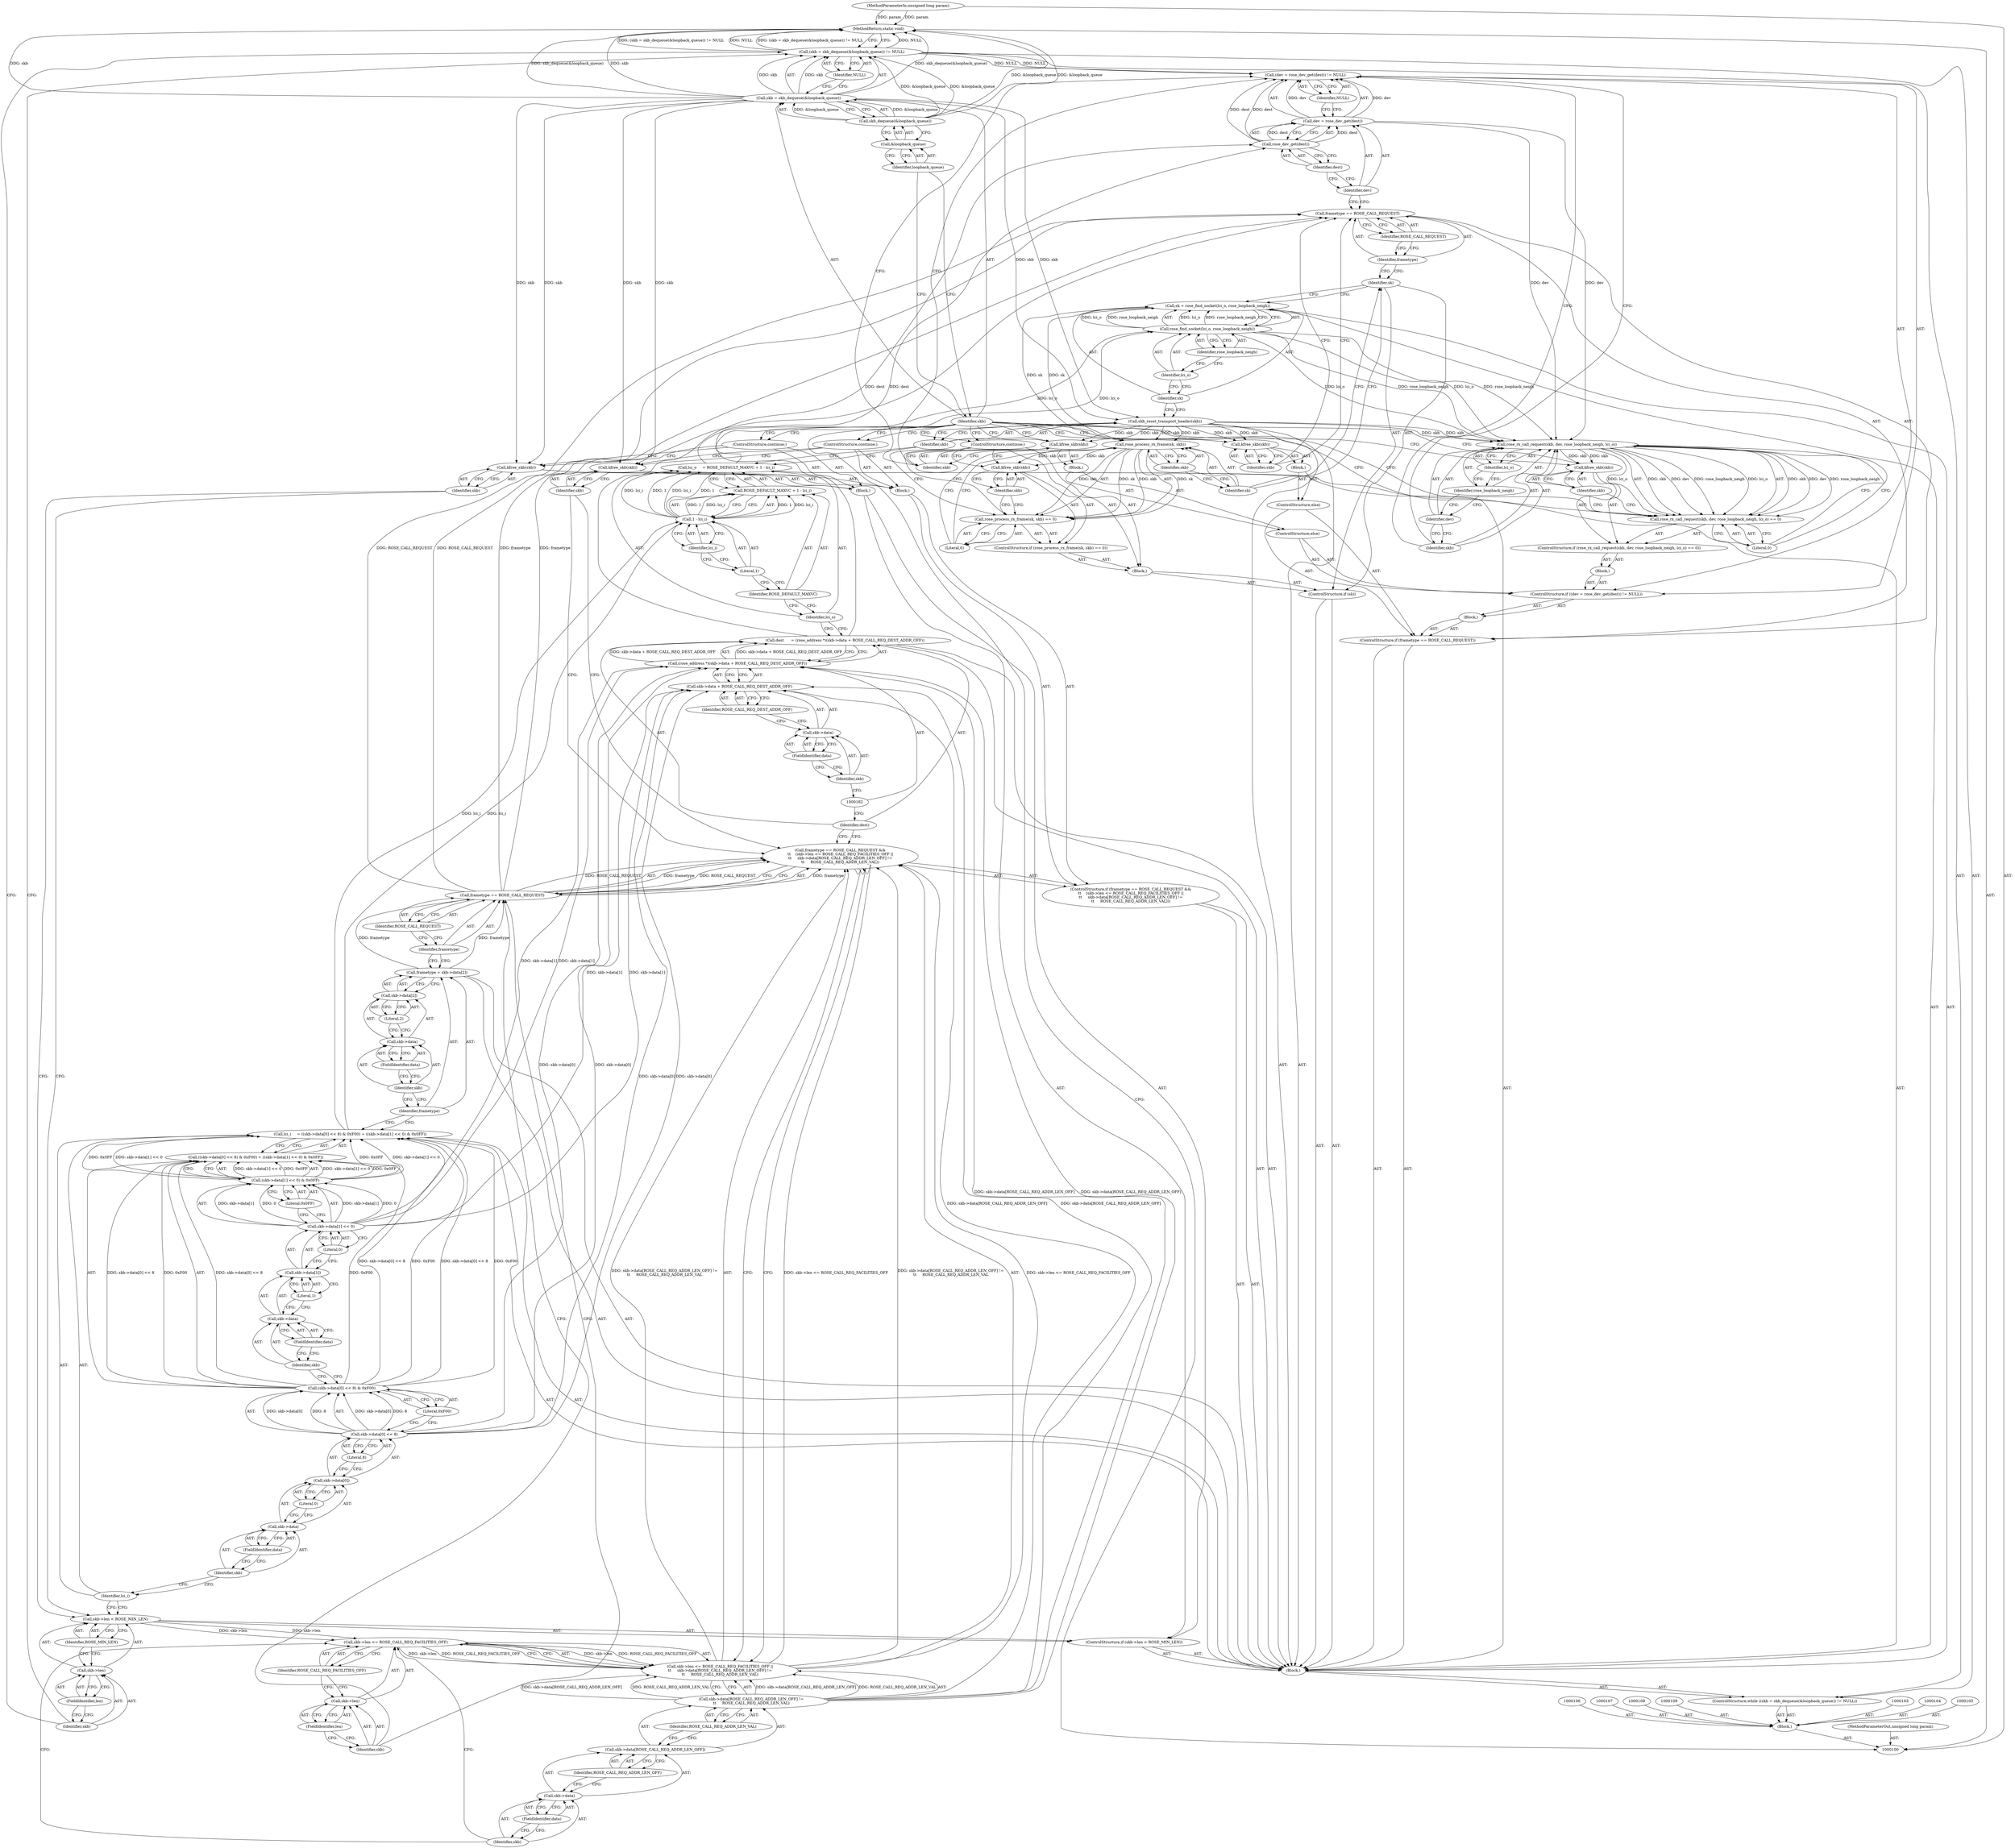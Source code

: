 digraph "0_linux_e0bccd315db0c2f919e7fcf9cb60db21d9986f52_0" {
"1000245" [label="(MethodReturn,static void)"];
"1000101" [label="(MethodParameterIn,unsigned long param)"];
"1000366" [label="(MethodParameterOut,unsigned long param)"];
"1000112" [label="(Call,skb = skb_dequeue(&loopback_queue))"];
"1000113" [label="(Identifier,skb)"];
"1000114" [label="(Call,skb_dequeue(&loopback_queue))"];
"1000110" [label="(ControlStructure,while ((skb = skb_dequeue(&loopback_queue)) != NULL))"];
"1000115" [label="(Call,&loopback_queue)"];
"1000116" [label="(Identifier,loopback_queue)"];
"1000117" [label="(Identifier,NULL)"];
"1000118" [label="(Block,)"];
"1000111" [label="(Call,(skb = skb_dequeue(&loopback_queue)) != NULL)"];
"1000123" [label="(FieldIdentifier,len)"];
"1000124" [label="(Identifier,ROSE_MIN_LEN)"];
"1000119" [label="(ControlStructure,if (skb->len < ROSE_MIN_LEN))"];
"1000125" [label="(Block,)"];
"1000120" [label="(Call,skb->len < ROSE_MIN_LEN)"];
"1000121" [label="(Call,skb->len)"];
"1000122" [label="(Identifier,skb)"];
"1000127" [label="(Identifier,skb)"];
"1000126" [label="(Call,kfree_skb(skb))"];
"1000128" [label="(ControlStructure,continue;)"];
"1000131" [label="(Call,((skb->data[0] << 8) & 0xF00) + ((skb->data[1] << 0) & 0x0FF))"];
"1000132" [label="(Call,(skb->data[0] << 8) & 0xF00)"];
"1000133" [label="(Call,skb->data[0] << 8)"];
"1000134" [label="(Call,skb->data[0])"];
"1000135" [label="(Call,skb->data)"];
"1000136" [label="(Identifier,skb)"];
"1000137" [label="(FieldIdentifier,data)"];
"1000138" [label="(Literal,0)"];
"1000129" [label="(Call,lci_i     = ((skb->data[0] << 8) & 0xF00) + ((skb->data[1] << 0) & 0x0FF))"];
"1000130" [label="(Identifier,lci_i)"];
"1000139" [label="(Literal,8)"];
"1000140" [label="(Literal,0xF00)"];
"1000141" [label="(Call,(skb->data[1] << 0) & 0x0FF)"];
"1000142" [label="(Call,skb->data[1] << 0)"];
"1000143" [label="(Call,skb->data[1])"];
"1000144" [label="(Call,skb->data)"];
"1000145" [label="(Identifier,skb)"];
"1000146" [label="(FieldIdentifier,data)"];
"1000147" [label="(Literal,1)"];
"1000148" [label="(Literal,0)"];
"1000149" [label="(Literal,0x0FF)"];
"1000152" [label="(Call,skb->data[2])"];
"1000153" [label="(Call,skb->data)"];
"1000154" [label="(Identifier,skb)"];
"1000155" [label="(FieldIdentifier,data)"];
"1000156" [label="(Literal,2)"];
"1000150" [label="(Call,frametype = skb->data[2])"];
"1000151" [label="(Identifier,frametype)"];
"1000161" [label="(Identifier,ROSE_CALL_REQUEST)"];
"1000157" [label="(ControlStructure,if (frametype == ROSE_CALL_REQUEST &&\n\t\t    (skb->len <= ROSE_CALL_REQ_FACILITIES_OFF ||\n\t\t     skb->data[ROSE_CALL_REQ_ADDR_LEN_OFF] !=\n\t\t     ROSE_CALL_REQ_ADDR_LEN_VAL)))"];
"1000158" [label="(Call,frametype == ROSE_CALL_REQUEST &&\n\t\t    (skb->len <= ROSE_CALL_REQ_FACILITIES_OFF ||\n\t\t     skb->data[ROSE_CALL_REQ_ADDR_LEN_OFF] !=\n\t\t     ROSE_CALL_REQ_ADDR_LEN_VAL))"];
"1000159" [label="(Call,frametype == ROSE_CALL_REQUEST)"];
"1000160" [label="(Identifier,frametype)"];
"1000166" [label="(FieldIdentifier,len)"];
"1000167" [label="(Identifier,ROSE_CALL_REQ_FACILITIES_OFF)"];
"1000162" [label="(Call,skb->len <= ROSE_CALL_REQ_FACILITIES_OFF ||\n\t\t     skb->data[ROSE_CALL_REQ_ADDR_LEN_OFF] !=\n\t\t     ROSE_CALL_REQ_ADDR_LEN_VAL)"];
"1000163" [label="(Call,skb->len <= ROSE_CALL_REQ_FACILITIES_OFF)"];
"1000164" [label="(Call,skb->len)"];
"1000165" [label="(Identifier,skb)"];
"1000172" [label="(FieldIdentifier,data)"];
"1000173" [label="(Identifier,ROSE_CALL_REQ_ADDR_LEN_OFF)"];
"1000168" [label="(Call,skb->data[ROSE_CALL_REQ_ADDR_LEN_OFF] !=\n\t\t     ROSE_CALL_REQ_ADDR_LEN_VAL)"];
"1000169" [label="(Call,skb->data[ROSE_CALL_REQ_ADDR_LEN_OFF])"];
"1000170" [label="(Call,skb->data)"];
"1000171" [label="(Identifier,skb)"];
"1000102" [label="(Block,)"];
"1000175" [label="(Block,)"];
"1000174" [label="(Identifier,ROSE_CALL_REQ_ADDR_LEN_VAL)"];
"1000177" [label="(Identifier,skb)"];
"1000176" [label="(Call,kfree_skb(skb))"];
"1000178" [label="(ControlStructure,continue;)"];
"1000181" [label="(Call,(rose_address *)(skb->data + ROSE_CALL_REQ_DEST_ADDR_OFF))"];
"1000179" [label="(Call,dest      = (rose_address *)(skb->data + ROSE_CALL_REQ_DEST_ADDR_OFF))"];
"1000180" [label="(Identifier,dest)"];
"1000183" [label="(Call,skb->data + ROSE_CALL_REQ_DEST_ADDR_OFF)"];
"1000184" [label="(Call,skb->data)"];
"1000185" [label="(Identifier,skb)"];
"1000186" [label="(FieldIdentifier,data)"];
"1000187" [label="(Identifier,ROSE_CALL_REQ_DEST_ADDR_OFF)"];
"1000190" [label="(Call,ROSE_DEFAULT_MAXVC + 1 - lci_i)"];
"1000191" [label="(Identifier,ROSE_DEFAULT_MAXVC)"];
"1000188" [label="(Call,lci_o     = ROSE_DEFAULT_MAXVC + 1 - lci_i)"];
"1000189" [label="(Identifier,lci_o)"];
"1000192" [label="(Call,1 - lci_i)"];
"1000193" [label="(Literal,1)"];
"1000194" [label="(Identifier,lci_i)"];
"1000195" [label="(Call,skb_reset_transport_header(skb))"];
"1000196" [label="(Identifier,skb)"];
"1000197" [label="(Call,sk = rose_find_socket(lci_o, rose_loopback_neigh))"];
"1000198" [label="(Identifier,sk)"];
"1000200" [label="(Identifier,lci_o)"];
"1000201" [label="(Identifier,rose_loopback_neigh)"];
"1000199" [label="(Call,rose_find_socket(lci_o, rose_loopback_neigh))"];
"1000204" [label="(Block,)"];
"1000202" [label="(ControlStructure,if (sk))"];
"1000203" [label="(Identifier,sk)"];
"1000208" [label="(Identifier,sk)"];
"1000205" [label="(ControlStructure,if (rose_process_rx_frame(sk, skb) == 0))"];
"1000209" [label="(Identifier,skb)"];
"1000210" [label="(Literal,0)"];
"1000206" [label="(Call,rose_process_rx_frame(sk, skb) == 0)"];
"1000207" [label="(Call,rose_process_rx_frame(sk, skb))"];
"1000212" [label="(Identifier,skb)"];
"1000211" [label="(Call,kfree_skb(skb))"];
"1000213" [label="(ControlStructure,continue;)"];
"1000217" [label="(Identifier,ROSE_CALL_REQUEST)"];
"1000214" [label="(ControlStructure,if (frametype == ROSE_CALL_REQUEST))"];
"1000218" [label="(Block,)"];
"1000215" [label="(Call,frametype == ROSE_CALL_REQUEST)"];
"1000216" [label="(Identifier,frametype)"];
"1000223" [label="(Call,rose_dev_get(dest))"];
"1000224" [label="(Identifier,dest)"];
"1000219" [label="(ControlStructure,if ((dev = rose_dev_get(dest)) != NULL))"];
"1000225" [label="(Identifier,NULL)"];
"1000226" [label="(Block,)"];
"1000220" [label="(Call,(dev = rose_dev_get(dest)) != NULL)"];
"1000221" [label="(Call,dev = rose_dev_get(dest))"];
"1000222" [label="(Identifier,dev)"];
"1000230" [label="(Identifier,skb)"];
"1000231" [label="(Identifier,dev)"];
"1000232" [label="(Identifier,rose_loopback_neigh)"];
"1000227" [label="(ControlStructure,if (rose_rx_call_request(skb, dev, rose_loopback_neigh, lci_o) == 0))"];
"1000233" [label="(Identifier,lci_o)"];
"1000234" [label="(Literal,0)"];
"1000228" [label="(Call,rose_rx_call_request(skb, dev, rose_loopback_neigh, lci_o) == 0)"];
"1000229" [label="(Call,rose_rx_call_request(skb, dev, rose_loopback_neigh, lci_o))"];
"1000236" [label="(Identifier,skb)"];
"1000235" [label="(Call,kfree_skb(skb))"];
"1000238" [label="(Block,)"];
"1000237" [label="(ControlStructure,else)"];
"1000240" [label="(Identifier,skb)"];
"1000239" [label="(Call,kfree_skb(skb))"];
"1000241" [label="(ControlStructure,else)"];
"1000242" [label="(Block,)"];
"1000244" [label="(Identifier,skb)"];
"1000243" [label="(Call,kfree_skb(skb))"];
"1000245" -> "1000100"  [label="AST: "];
"1000245" -> "1000111"  [label="CFG: "];
"1000111" -> "1000245"  [label="DDG: NULL"];
"1000111" -> "1000245"  [label="DDG: (skb = skb_dequeue(&loopback_queue)) != NULL"];
"1000112" -> "1000245"  [label="DDG: skb_dequeue(&loopback_queue)"];
"1000112" -> "1000245"  [label="DDG: skb"];
"1000114" -> "1000245"  [label="DDG: &loopback_queue"];
"1000101" -> "1000245"  [label="DDG: param"];
"1000101" -> "1000100"  [label="AST: "];
"1000101" -> "1000245"  [label="DDG: param"];
"1000366" -> "1000100"  [label="AST: "];
"1000112" -> "1000111"  [label="AST: "];
"1000112" -> "1000114"  [label="CFG: "];
"1000113" -> "1000112"  [label="AST: "];
"1000114" -> "1000112"  [label="AST: "];
"1000117" -> "1000112"  [label="CFG: "];
"1000112" -> "1000245"  [label="DDG: skb_dequeue(&loopback_queue)"];
"1000112" -> "1000245"  [label="DDG: skb"];
"1000112" -> "1000111"  [label="DDG: skb"];
"1000114" -> "1000112"  [label="DDG: &loopback_queue"];
"1000112" -> "1000126"  [label="DDG: skb"];
"1000112" -> "1000176"  [label="DDG: skb"];
"1000112" -> "1000195"  [label="DDG: skb"];
"1000113" -> "1000112"  [label="AST: "];
"1000113" -> "1000235"  [label="CFG: "];
"1000113" -> "1000228"  [label="CFG: "];
"1000113" -> "1000239"  [label="CFG: "];
"1000113" -> "1000243"  [label="CFG: "];
"1000113" -> "1000128"  [label="CFG: "];
"1000113" -> "1000178"  [label="CFG: "];
"1000113" -> "1000213"  [label="CFG: "];
"1000113" -> "1000100"  [label="CFG: "];
"1000116" -> "1000113"  [label="CFG: "];
"1000114" -> "1000112"  [label="AST: "];
"1000114" -> "1000115"  [label="CFG: "];
"1000115" -> "1000114"  [label="AST: "];
"1000112" -> "1000114"  [label="CFG: "];
"1000114" -> "1000245"  [label="DDG: &loopback_queue"];
"1000114" -> "1000111"  [label="DDG: &loopback_queue"];
"1000114" -> "1000112"  [label="DDG: &loopback_queue"];
"1000110" -> "1000102"  [label="AST: "];
"1000111" -> "1000110"  [label="AST: "];
"1000118" -> "1000110"  [label="AST: "];
"1000115" -> "1000114"  [label="AST: "];
"1000115" -> "1000116"  [label="CFG: "];
"1000116" -> "1000115"  [label="AST: "];
"1000114" -> "1000115"  [label="CFG: "];
"1000116" -> "1000115"  [label="AST: "];
"1000116" -> "1000113"  [label="CFG: "];
"1000115" -> "1000116"  [label="CFG: "];
"1000117" -> "1000111"  [label="AST: "];
"1000117" -> "1000112"  [label="CFG: "];
"1000111" -> "1000117"  [label="CFG: "];
"1000118" -> "1000110"  [label="AST: "];
"1000119" -> "1000118"  [label="AST: "];
"1000129" -> "1000118"  [label="AST: "];
"1000150" -> "1000118"  [label="AST: "];
"1000157" -> "1000118"  [label="AST: "];
"1000179" -> "1000118"  [label="AST: "];
"1000188" -> "1000118"  [label="AST: "];
"1000195" -> "1000118"  [label="AST: "];
"1000197" -> "1000118"  [label="AST: "];
"1000202" -> "1000118"  [label="AST: "];
"1000214" -> "1000118"  [label="AST: "];
"1000111" -> "1000110"  [label="AST: "];
"1000111" -> "1000117"  [label="CFG: "];
"1000112" -> "1000111"  [label="AST: "];
"1000117" -> "1000111"  [label="AST: "];
"1000122" -> "1000111"  [label="CFG: "];
"1000245" -> "1000111"  [label="CFG: "];
"1000111" -> "1000245"  [label="DDG: NULL"];
"1000111" -> "1000245"  [label="DDG: (skb = skb_dequeue(&loopback_queue)) != NULL"];
"1000112" -> "1000111"  [label="DDG: skb"];
"1000114" -> "1000111"  [label="DDG: &loopback_queue"];
"1000111" -> "1000220"  [label="DDG: NULL"];
"1000123" -> "1000121"  [label="AST: "];
"1000123" -> "1000122"  [label="CFG: "];
"1000121" -> "1000123"  [label="CFG: "];
"1000124" -> "1000120"  [label="AST: "];
"1000124" -> "1000121"  [label="CFG: "];
"1000120" -> "1000124"  [label="CFG: "];
"1000119" -> "1000118"  [label="AST: "];
"1000120" -> "1000119"  [label="AST: "];
"1000125" -> "1000119"  [label="AST: "];
"1000125" -> "1000119"  [label="AST: "];
"1000126" -> "1000125"  [label="AST: "];
"1000128" -> "1000125"  [label="AST: "];
"1000120" -> "1000119"  [label="AST: "];
"1000120" -> "1000124"  [label="CFG: "];
"1000121" -> "1000120"  [label="AST: "];
"1000124" -> "1000120"  [label="AST: "];
"1000127" -> "1000120"  [label="CFG: "];
"1000130" -> "1000120"  [label="CFG: "];
"1000120" -> "1000163"  [label="DDG: skb->len"];
"1000121" -> "1000120"  [label="AST: "];
"1000121" -> "1000123"  [label="CFG: "];
"1000122" -> "1000121"  [label="AST: "];
"1000123" -> "1000121"  [label="AST: "];
"1000124" -> "1000121"  [label="CFG: "];
"1000122" -> "1000121"  [label="AST: "];
"1000122" -> "1000111"  [label="CFG: "];
"1000123" -> "1000122"  [label="CFG: "];
"1000127" -> "1000126"  [label="AST: "];
"1000127" -> "1000120"  [label="CFG: "];
"1000126" -> "1000127"  [label="CFG: "];
"1000126" -> "1000125"  [label="AST: "];
"1000126" -> "1000127"  [label="CFG: "];
"1000127" -> "1000126"  [label="AST: "];
"1000128" -> "1000126"  [label="CFG: "];
"1000112" -> "1000126"  [label="DDG: skb"];
"1000128" -> "1000125"  [label="AST: "];
"1000128" -> "1000126"  [label="CFG: "];
"1000113" -> "1000128"  [label="CFG: "];
"1000131" -> "1000129"  [label="AST: "];
"1000131" -> "1000141"  [label="CFG: "];
"1000132" -> "1000131"  [label="AST: "];
"1000141" -> "1000131"  [label="AST: "];
"1000129" -> "1000131"  [label="CFG: "];
"1000132" -> "1000131"  [label="DDG: skb->data[0] << 8"];
"1000132" -> "1000131"  [label="DDG: 0xF00"];
"1000141" -> "1000131"  [label="DDG: skb->data[1] << 0"];
"1000141" -> "1000131"  [label="DDG: 0x0FF"];
"1000132" -> "1000131"  [label="AST: "];
"1000132" -> "1000140"  [label="CFG: "];
"1000133" -> "1000132"  [label="AST: "];
"1000140" -> "1000132"  [label="AST: "];
"1000145" -> "1000132"  [label="CFG: "];
"1000132" -> "1000129"  [label="DDG: skb->data[0] << 8"];
"1000132" -> "1000129"  [label="DDG: 0xF00"];
"1000132" -> "1000131"  [label="DDG: skb->data[0] << 8"];
"1000132" -> "1000131"  [label="DDG: 0xF00"];
"1000133" -> "1000132"  [label="DDG: skb->data[0]"];
"1000133" -> "1000132"  [label="DDG: 8"];
"1000133" -> "1000132"  [label="AST: "];
"1000133" -> "1000139"  [label="CFG: "];
"1000134" -> "1000133"  [label="AST: "];
"1000139" -> "1000133"  [label="AST: "];
"1000140" -> "1000133"  [label="CFG: "];
"1000133" -> "1000132"  [label="DDG: skb->data[0]"];
"1000133" -> "1000132"  [label="DDG: 8"];
"1000133" -> "1000181"  [label="DDG: skb->data[0]"];
"1000133" -> "1000183"  [label="DDG: skb->data[0]"];
"1000134" -> "1000133"  [label="AST: "];
"1000134" -> "1000138"  [label="CFG: "];
"1000135" -> "1000134"  [label="AST: "];
"1000138" -> "1000134"  [label="AST: "];
"1000139" -> "1000134"  [label="CFG: "];
"1000135" -> "1000134"  [label="AST: "];
"1000135" -> "1000137"  [label="CFG: "];
"1000136" -> "1000135"  [label="AST: "];
"1000137" -> "1000135"  [label="AST: "];
"1000138" -> "1000135"  [label="CFG: "];
"1000136" -> "1000135"  [label="AST: "];
"1000136" -> "1000130"  [label="CFG: "];
"1000137" -> "1000136"  [label="CFG: "];
"1000137" -> "1000135"  [label="AST: "];
"1000137" -> "1000136"  [label="CFG: "];
"1000135" -> "1000137"  [label="CFG: "];
"1000138" -> "1000134"  [label="AST: "];
"1000138" -> "1000135"  [label="CFG: "];
"1000134" -> "1000138"  [label="CFG: "];
"1000129" -> "1000118"  [label="AST: "];
"1000129" -> "1000131"  [label="CFG: "];
"1000130" -> "1000129"  [label="AST: "];
"1000131" -> "1000129"  [label="AST: "];
"1000151" -> "1000129"  [label="CFG: "];
"1000132" -> "1000129"  [label="DDG: skb->data[0] << 8"];
"1000132" -> "1000129"  [label="DDG: 0xF00"];
"1000141" -> "1000129"  [label="DDG: skb->data[1] << 0"];
"1000141" -> "1000129"  [label="DDG: 0x0FF"];
"1000129" -> "1000192"  [label="DDG: lci_i"];
"1000130" -> "1000129"  [label="AST: "];
"1000130" -> "1000120"  [label="CFG: "];
"1000136" -> "1000130"  [label="CFG: "];
"1000139" -> "1000133"  [label="AST: "];
"1000139" -> "1000134"  [label="CFG: "];
"1000133" -> "1000139"  [label="CFG: "];
"1000140" -> "1000132"  [label="AST: "];
"1000140" -> "1000133"  [label="CFG: "];
"1000132" -> "1000140"  [label="CFG: "];
"1000141" -> "1000131"  [label="AST: "];
"1000141" -> "1000149"  [label="CFG: "];
"1000142" -> "1000141"  [label="AST: "];
"1000149" -> "1000141"  [label="AST: "];
"1000131" -> "1000141"  [label="CFG: "];
"1000141" -> "1000129"  [label="DDG: skb->data[1] << 0"];
"1000141" -> "1000129"  [label="DDG: 0x0FF"];
"1000141" -> "1000131"  [label="DDG: skb->data[1] << 0"];
"1000141" -> "1000131"  [label="DDG: 0x0FF"];
"1000142" -> "1000141"  [label="DDG: skb->data[1]"];
"1000142" -> "1000141"  [label="DDG: 0"];
"1000142" -> "1000141"  [label="AST: "];
"1000142" -> "1000148"  [label="CFG: "];
"1000143" -> "1000142"  [label="AST: "];
"1000148" -> "1000142"  [label="AST: "];
"1000149" -> "1000142"  [label="CFG: "];
"1000142" -> "1000141"  [label="DDG: skb->data[1]"];
"1000142" -> "1000141"  [label="DDG: 0"];
"1000142" -> "1000181"  [label="DDG: skb->data[1]"];
"1000142" -> "1000183"  [label="DDG: skb->data[1]"];
"1000143" -> "1000142"  [label="AST: "];
"1000143" -> "1000147"  [label="CFG: "];
"1000144" -> "1000143"  [label="AST: "];
"1000147" -> "1000143"  [label="AST: "];
"1000148" -> "1000143"  [label="CFG: "];
"1000144" -> "1000143"  [label="AST: "];
"1000144" -> "1000146"  [label="CFG: "];
"1000145" -> "1000144"  [label="AST: "];
"1000146" -> "1000144"  [label="AST: "];
"1000147" -> "1000144"  [label="CFG: "];
"1000145" -> "1000144"  [label="AST: "];
"1000145" -> "1000132"  [label="CFG: "];
"1000146" -> "1000145"  [label="CFG: "];
"1000146" -> "1000144"  [label="AST: "];
"1000146" -> "1000145"  [label="CFG: "];
"1000144" -> "1000146"  [label="CFG: "];
"1000147" -> "1000143"  [label="AST: "];
"1000147" -> "1000144"  [label="CFG: "];
"1000143" -> "1000147"  [label="CFG: "];
"1000148" -> "1000142"  [label="AST: "];
"1000148" -> "1000143"  [label="CFG: "];
"1000142" -> "1000148"  [label="CFG: "];
"1000149" -> "1000141"  [label="AST: "];
"1000149" -> "1000142"  [label="CFG: "];
"1000141" -> "1000149"  [label="CFG: "];
"1000152" -> "1000150"  [label="AST: "];
"1000152" -> "1000156"  [label="CFG: "];
"1000153" -> "1000152"  [label="AST: "];
"1000156" -> "1000152"  [label="AST: "];
"1000150" -> "1000152"  [label="CFG: "];
"1000153" -> "1000152"  [label="AST: "];
"1000153" -> "1000155"  [label="CFG: "];
"1000154" -> "1000153"  [label="AST: "];
"1000155" -> "1000153"  [label="AST: "];
"1000156" -> "1000153"  [label="CFG: "];
"1000154" -> "1000153"  [label="AST: "];
"1000154" -> "1000151"  [label="CFG: "];
"1000155" -> "1000154"  [label="CFG: "];
"1000155" -> "1000153"  [label="AST: "];
"1000155" -> "1000154"  [label="CFG: "];
"1000153" -> "1000155"  [label="CFG: "];
"1000156" -> "1000152"  [label="AST: "];
"1000156" -> "1000153"  [label="CFG: "];
"1000152" -> "1000156"  [label="CFG: "];
"1000150" -> "1000118"  [label="AST: "];
"1000150" -> "1000152"  [label="CFG: "];
"1000151" -> "1000150"  [label="AST: "];
"1000152" -> "1000150"  [label="AST: "];
"1000160" -> "1000150"  [label="CFG: "];
"1000150" -> "1000159"  [label="DDG: frametype"];
"1000151" -> "1000150"  [label="AST: "];
"1000151" -> "1000129"  [label="CFG: "];
"1000154" -> "1000151"  [label="CFG: "];
"1000161" -> "1000159"  [label="AST: "];
"1000161" -> "1000160"  [label="CFG: "];
"1000159" -> "1000161"  [label="CFG: "];
"1000157" -> "1000118"  [label="AST: "];
"1000158" -> "1000157"  [label="AST: "];
"1000175" -> "1000157"  [label="AST: "];
"1000158" -> "1000157"  [label="AST: "];
"1000158" -> "1000159"  [label="CFG: "];
"1000158" -> "1000162"  [label="CFG: "];
"1000159" -> "1000158"  [label="AST: "];
"1000162" -> "1000158"  [label="AST: "];
"1000177" -> "1000158"  [label="CFG: "];
"1000180" -> "1000158"  [label="CFG: "];
"1000159" -> "1000158"  [label="DDG: frametype"];
"1000159" -> "1000158"  [label="DDG: ROSE_CALL_REQUEST"];
"1000162" -> "1000158"  [label="DDG: skb->len <= ROSE_CALL_REQ_FACILITIES_OFF"];
"1000162" -> "1000158"  [label="DDG: skb->data[ROSE_CALL_REQ_ADDR_LEN_OFF] !=\n\t\t     ROSE_CALL_REQ_ADDR_LEN_VAL"];
"1000159" -> "1000158"  [label="AST: "];
"1000159" -> "1000161"  [label="CFG: "];
"1000160" -> "1000159"  [label="AST: "];
"1000161" -> "1000159"  [label="AST: "];
"1000165" -> "1000159"  [label="CFG: "];
"1000158" -> "1000159"  [label="CFG: "];
"1000159" -> "1000158"  [label="DDG: frametype"];
"1000159" -> "1000158"  [label="DDG: ROSE_CALL_REQUEST"];
"1000150" -> "1000159"  [label="DDG: frametype"];
"1000159" -> "1000215"  [label="DDG: frametype"];
"1000159" -> "1000215"  [label="DDG: ROSE_CALL_REQUEST"];
"1000160" -> "1000159"  [label="AST: "];
"1000160" -> "1000150"  [label="CFG: "];
"1000161" -> "1000160"  [label="CFG: "];
"1000166" -> "1000164"  [label="AST: "];
"1000166" -> "1000165"  [label="CFG: "];
"1000164" -> "1000166"  [label="CFG: "];
"1000167" -> "1000163"  [label="AST: "];
"1000167" -> "1000164"  [label="CFG: "];
"1000163" -> "1000167"  [label="CFG: "];
"1000162" -> "1000158"  [label="AST: "];
"1000162" -> "1000163"  [label="CFG: "];
"1000162" -> "1000168"  [label="CFG: "];
"1000163" -> "1000162"  [label="AST: "];
"1000168" -> "1000162"  [label="AST: "];
"1000158" -> "1000162"  [label="CFG: "];
"1000162" -> "1000158"  [label="DDG: skb->len <= ROSE_CALL_REQ_FACILITIES_OFF"];
"1000162" -> "1000158"  [label="DDG: skb->data[ROSE_CALL_REQ_ADDR_LEN_OFF] !=\n\t\t     ROSE_CALL_REQ_ADDR_LEN_VAL"];
"1000163" -> "1000162"  [label="DDG: skb->len"];
"1000163" -> "1000162"  [label="DDG: ROSE_CALL_REQ_FACILITIES_OFF"];
"1000168" -> "1000162"  [label="DDG: skb->data[ROSE_CALL_REQ_ADDR_LEN_OFF]"];
"1000168" -> "1000162"  [label="DDG: ROSE_CALL_REQ_ADDR_LEN_VAL"];
"1000163" -> "1000162"  [label="AST: "];
"1000163" -> "1000167"  [label="CFG: "];
"1000164" -> "1000163"  [label="AST: "];
"1000167" -> "1000163"  [label="AST: "];
"1000171" -> "1000163"  [label="CFG: "];
"1000162" -> "1000163"  [label="CFG: "];
"1000163" -> "1000162"  [label="DDG: skb->len"];
"1000163" -> "1000162"  [label="DDG: ROSE_CALL_REQ_FACILITIES_OFF"];
"1000120" -> "1000163"  [label="DDG: skb->len"];
"1000164" -> "1000163"  [label="AST: "];
"1000164" -> "1000166"  [label="CFG: "];
"1000165" -> "1000164"  [label="AST: "];
"1000166" -> "1000164"  [label="AST: "];
"1000167" -> "1000164"  [label="CFG: "];
"1000165" -> "1000164"  [label="AST: "];
"1000165" -> "1000159"  [label="CFG: "];
"1000166" -> "1000165"  [label="CFG: "];
"1000172" -> "1000170"  [label="AST: "];
"1000172" -> "1000171"  [label="CFG: "];
"1000170" -> "1000172"  [label="CFG: "];
"1000173" -> "1000169"  [label="AST: "];
"1000173" -> "1000170"  [label="CFG: "];
"1000169" -> "1000173"  [label="CFG: "];
"1000168" -> "1000162"  [label="AST: "];
"1000168" -> "1000174"  [label="CFG: "];
"1000169" -> "1000168"  [label="AST: "];
"1000174" -> "1000168"  [label="AST: "];
"1000162" -> "1000168"  [label="CFG: "];
"1000168" -> "1000162"  [label="DDG: skb->data[ROSE_CALL_REQ_ADDR_LEN_OFF]"];
"1000168" -> "1000162"  [label="DDG: ROSE_CALL_REQ_ADDR_LEN_VAL"];
"1000168" -> "1000181"  [label="DDG: skb->data[ROSE_CALL_REQ_ADDR_LEN_OFF]"];
"1000168" -> "1000183"  [label="DDG: skb->data[ROSE_CALL_REQ_ADDR_LEN_OFF]"];
"1000169" -> "1000168"  [label="AST: "];
"1000169" -> "1000173"  [label="CFG: "];
"1000170" -> "1000169"  [label="AST: "];
"1000173" -> "1000169"  [label="AST: "];
"1000174" -> "1000169"  [label="CFG: "];
"1000170" -> "1000169"  [label="AST: "];
"1000170" -> "1000172"  [label="CFG: "];
"1000171" -> "1000170"  [label="AST: "];
"1000172" -> "1000170"  [label="AST: "];
"1000173" -> "1000170"  [label="CFG: "];
"1000171" -> "1000170"  [label="AST: "];
"1000171" -> "1000163"  [label="CFG: "];
"1000172" -> "1000171"  [label="CFG: "];
"1000102" -> "1000100"  [label="AST: "];
"1000103" -> "1000102"  [label="AST: "];
"1000104" -> "1000102"  [label="AST: "];
"1000105" -> "1000102"  [label="AST: "];
"1000106" -> "1000102"  [label="AST: "];
"1000107" -> "1000102"  [label="AST: "];
"1000108" -> "1000102"  [label="AST: "];
"1000109" -> "1000102"  [label="AST: "];
"1000110" -> "1000102"  [label="AST: "];
"1000175" -> "1000157"  [label="AST: "];
"1000176" -> "1000175"  [label="AST: "];
"1000178" -> "1000175"  [label="AST: "];
"1000174" -> "1000168"  [label="AST: "];
"1000174" -> "1000169"  [label="CFG: "];
"1000168" -> "1000174"  [label="CFG: "];
"1000177" -> "1000176"  [label="AST: "];
"1000177" -> "1000158"  [label="CFG: "];
"1000176" -> "1000177"  [label="CFG: "];
"1000176" -> "1000175"  [label="AST: "];
"1000176" -> "1000177"  [label="CFG: "];
"1000177" -> "1000176"  [label="AST: "];
"1000178" -> "1000176"  [label="CFG: "];
"1000112" -> "1000176"  [label="DDG: skb"];
"1000178" -> "1000175"  [label="AST: "];
"1000178" -> "1000176"  [label="CFG: "];
"1000113" -> "1000178"  [label="CFG: "];
"1000181" -> "1000179"  [label="AST: "];
"1000181" -> "1000183"  [label="CFG: "];
"1000182" -> "1000181"  [label="AST: "];
"1000183" -> "1000181"  [label="AST: "];
"1000179" -> "1000181"  [label="CFG: "];
"1000181" -> "1000179"  [label="DDG: skb->data + ROSE_CALL_REQ_DEST_ADDR_OFF"];
"1000168" -> "1000181"  [label="DDG: skb->data[ROSE_CALL_REQ_ADDR_LEN_OFF]"];
"1000133" -> "1000181"  [label="DDG: skb->data[0]"];
"1000142" -> "1000181"  [label="DDG: skb->data[1]"];
"1000179" -> "1000118"  [label="AST: "];
"1000179" -> "1000181"  [label="CFG: "];
"1000180" -> "1000179"  [label="AST: "];
"1000181" -> "1000179"  [label="AST: "];
"1000189" -> "1000179"  [label="CFG: "];
"1000181" -> "1000179"  [label="DDG: skb->data + ROSE_CALL_REQ_DEST_ADDR_OFF"];
"1000179" -> "1000223"  [label="DDG: dest"];
"1000180" -> "1000179"  [label="AST: "];
"1000180" -> "1000158"  [label="CFG: "];
"1000182" -> "1000180"  [label="CFG: "];
"1000183" -> "1000181"  [label="AST: "];
"1000183" -> "1000187"  [label="CFG: "];
"1000184" -> "1000183"  [label="AST: "];
"1000187" -> "1000183"  [label="AST: "];
"1000181" -> "1000183"  [label="CFG: "];
"1000168" -> "1000183"  [label="DDG: skb->data[ROSE_CALL_REQ_ADDR_LEN_OFF]"];
"1000133" -> "1000183"  [label="DDG: skb->data[0]"];
"1000142" -> "1000183"  [label="DDG: skb->data[1]"];
"1000184" -> "1000183"  [label="AST: "];
"1000184" -> "1000186"  [label="CFG: "];
"1000185" -> "1000184"  [label="AST: "];
"1000186" -> "1000184"  [label="AST: "];
"1000187" -> "1000184"  [label="CFG: "];
"1000185" -> "1000184"  [label="AST: "];
"1000185" -> "1000182"  [label="CFG: "];
"1000186" -> "1000185"  [label="CFG: "];
"1000186" -> "1000184"  [label="AST: "];
"1000186" -> "1000185"  [label="CFG: "];
"1000184" -> "1000186"  [label="CFG: "];
"1000187" -> "1000183"  [label="AST: "];
"1000187" -> "1000184"  [label="CFG: "];
"1000183" -> "1000187"  [label="CFG: "];
"1000190" -> "1000188"  [label="AST: "];
"1000190" -> "1000192"  [label="CFG: "];
"1000191" -> "1000190"  [label="AST: "];
"1000192" -> "1000190"  [label="AST: "];
"1000188" -> "1000190"  [label="CFG: "];
"1000192" -> "1000190"  [label="DDG: 1"];
"1000192" -> "1000190"  [label="DDG: lci_i"];
"1000191" -> "1000190"  [label="AST: "];
"1000191" -> "1000189"  [label="CFG: "];
"1000193" -> "1000191"  [label="CFG: "];
"1000188" -> "1000118"  [label="AST: "];
"1000188" -> "1000190"  [label="CFG: "];
"1000189" -> "1000188"  [label="AST: "];
"1000190" -> "1000188"  [label="AST: "];
"1000196" -> "1000188"  [label="CFG: "];
"1000192" -> "1000188"  [label="DDG: 1"];
"1000192" -> "1000188"  [label="DDG: lci_i"];
"1000188" -> "1000199"  [label="DDG: lci_o"];
"1000189" -> "1000188"  [label="AST: "];
"1000189" -> "1000179"  [label="CFG: "];
"1000191" -> "1000189"  [label="CFG: "];
"1000192" -> "1000190"  [label="AST: "];
"1000192" -> "1000194"  [label="CFG: "];
"1000193" -> "1000192"  [label="AST: "];
"1000194" -> "1000192"  [label="AST: "];
"1000190" -> "1000192"  [label="CFG: "];
"1000192" -> "1000188"  [label="DDG: 1"];
"1000192" -> "1000188"  [label="DDG: lci_i"];
"1000192" -> "1000190"  [label="DDG: 1"];
"1000192" -> "1000190"  [label="DDG: lci_i"];
"1000129" -> "1000192"  [label="DDG: lci_i"];
"1000193" -> "1000192"  [label="AST: "];
"1000193" -> "1000191"  [label="CFG: "];
"1000194" -> "1000193"  [label="CFG: "];
"1000194" -> "1000192"  [label="AST: "];
"1000194" -> "1000193"  [label="CFG: "];
"1000192" -> "1000194"  [label="CFG: "];
"1000195" -> "1000118"  [label="AST: "];
"1000195" -> "1000196"  [label="CFG: "];
"1000196" -> "1000195"  [label="AST: "];
"1000198" -> "1000195"  [label="CFG: "];
"1000112" -> "1000195"  [label="DDG: skb"];
"1000195" -> "1000207"  [label="DDG: skb"];
"1000195" -> "1000229"  [label="DDG: skb"];
"1000195" -> "1000239"  [label="DDG: skb"];
"1000195" -> "1000243"  [label="DDG: skb"];
"1000196" -> "1000195"  [label="AST: "];
"1000196" -> "1000188"  [label="CFG: "];
"1000195" -> "1000196"  [label="CFG: "];
"1000197" -> "1000118"  [label="AST: "];
"1000197" -> "1000199"  [label="CFG: "];
"1000198" -> "1000197"  [label="AST: "];
"1000199" -> "1000197"  [label="AST: "];
"1000203" -> "1000197"  [label="CFG: "];
"1000199" -> "1000197"  [label="DDG: lci_o"];
"1000199" -> "1000197"  [label="DDG: rose_loopback_neigh"];
"1000197" -> "1000207"  [label="DDG: sk"];
"1000198" -> "1000197"  [label="AST: "];
"1000198" -> "1000195"  [label="CFG: "];
"1000200" -> "1000198"  [label="CFG: "];
"1000200" -> "1000199"  [label="AST: "];
"1000200" -> "1000198"  [label="CFG: "];
"1000201" -> "1000200"  [label="CFG: "];
"1000201" -> "1000199"  [label="AST: "];
"1000201" -> "1000200"  [label="CFG: "];
"1000199" -> "1000201"  [label="CFG: "];
"1000199" -> "1000197"  [label="AST: "];
"1000199" -> "1000201"  [label="CFG: "];
"1000200" -> "1000199"  [label="AST: "];
"1000201" -> "1000199"  [label="AST: "];
"1000197" -> "1000199"  [label="CFG: "];
"1000199" -> "1000197"  [label="DDG: lci_o"];
"1000199" -> "1000197"  [label="DDG: rose_loopback_neigh"];
"1000188" -> "1000199"  [label="DDG: lci_o"];
"1000199" -> "1000229"  [label="DDG: rose_loopback_neigh"];
"1000199" -> "1000229"  [label="DDG: lci_o"];
"1000204" -> "1000202"  [label="AST: "];
"1000205" -> "1000204"  [label="AST: "];
"1000213" -> "1000204"  [label="AST: "];
"1000202" -> "1000118"  [label="AST: "];
"1000203" -> "1000202"  [label="AST: "];
"1000204" -> "1000202"  [label="AST: "];
"1000203" -> "1000202"  [label="AST: "];
"1000203" -> "1000197"  [label="CFG: "];
"1000208" -> "1000203"  [label="CFG: "];
"1000216" -> "1000203"  [label="CFG: "];
"1000208" -> "1000207"  [label="AST: "];
"1000208" -> "1000203"  [label="CFG: "];
"1000209" -> "1000208"  [label="CFG: "];
"1000205" -> "1000204"  [label="AST: "];
"1000206" -> "1000205"  [label="AST: "];
"1000211" -> "1000205"  [label="AST: "];
"1000209" -> "1000207"  [label="AST: "];
"1000209" -> "1000208"  [label="CFG: "];
"1000207" -> "1000209"  [label="CFG: "];
"1000210" -> "1000206"  [label="AST: "];
"1000210" -> "1000207"  [label="CFG: "];
"1000206" -> "1000210"  [label="CFG: "];
"1000206" -> "1000205"  [label="AST: "];
"1000206" -> "1000210"  [label="CFG: "];
"1000207" -> "1000206"  [label="AST: "];
"1000210" -> "1000206"  [label="AST: "];
"1000212" -> "1000206"  [label="CFG: "];
"1000213" -> "1000206"  [label="CFG: "];
"1000207" -> "1000206"  [label="DDG: sk"];
"1000207" -> "1000206"  [label="DDG: skb"];
"1000207" -> "1000206"  [label="AST: "];
"1000207" -> "1000209"  [label="CFG: "];
"1000208" -> "1000207"  [label="AST: "];
"1000209" -> "1000207"  [label="AST: "];
"1000210" -> "1000207"  [label="CFG: "];
"1000207" -> "1000206"  [label="DDG: sk"];
"1000207" -> "1000206"  [label="DDG: skb"];
"1000197" -> "1000207"  [label="DDG: sk"];
"1000195" -> "1000207"  [label="DDG: skb"];
"1000207" -> "1000211"  [label="DDG: skb"];
"1000212" -> "1000211"  [label="AST: "];
"1000212" -> "1000206"  [label="CFG: "];
"1000211" -> "1000212"  [label="CFG: "];
"1000211" -> "1000205"  [label="AST: "];
"1000211" -> "1000212"  [label="CFG: "];
"1000212" -> "1000211"  [label="AST: "];
"1000213" -> "1000211"  [label="CFG: "];
"1000207" -> "1000211"  [label="DDG: skb"];
"1000213" -> "1000204"  [label="AST: "];
"1000213" -> "1000211"  [label="CFG: "];
"1000213" -> "1000206"  [label="CFG: "];
"1000113" -> "1000213"  [label="CFG: "];
"1000217" -> "1000215"  [label="AST: "];
"1000217" -> "1000216"  [label="CFG: "];
"1000215" -> "1000217"  [label="CFG: "];
"1000214" -> "1000118"  [label="AST: "];
"1000215" -> "1000214"  [label="AST: "];
"1000218" -> "1000214"  [label="AST: "];
"1000241" -> "1000214"  [label="AST: "];
"1000218" -> "1000214"  [label="AST: "];
"1000219" -> "1000218"  [label="AST: "];
"1000215" -> "1000214"  [label="AST: "];
"1000215" -> "1000217"  [label="CFG: "];
"1000216" -> "1000215"  [label="AST: "];
"1000217" -> "1000215"  [label="AST: "];
"1000222" -> "1000215"  [label="CFG: "];
"1000244" -> "1000215"  [label="CFG: "];
"1000159" -> "1000215"  [label="DDG: frametype"];
"1000159" -> "1000215"  [label="DDG: ROSE_CALL_REQUEST"];
"1000216" -> "1000215"  [label="AST: "];
"1000216" -> "1000203"  [label="CFG: "];
"1000217" -> "1000216"  [label="CFG: "];
"1000223" -> "1000221"  [label="AST: "];
"1000223" -> "1000224"  [label="CFG: "];
"1000224" -> "1000223"  [label="AST: "];
"1000221" -> "1000223"  [label="CFG: "];
"1000223" -> "1000220"  [label="DDG: dest"];
"1000223" -> "1000221"  [label="DDG: dest"];
"1000179" -> "1000223"  [label="DDG: dest"];
"1000224" -> "1000223"  [label="AST: "];
"1000224" -> "1000222"  [label="CFG: "];
"1000223" -> "1000224"  [label="CFG: "];
"1000219" -> "1000218"  [label="AST: "];
"1000220" -> "1000219"  [label="AST: "];
"1000226" -> "1000219"  [label="AST: "];
"1000237" -> "1000219"  [label="AST: "];
"1000225" -> "1000220"  [label="AST: "];
"1000225" -> "1000221"  [label="CFG: "];
"1000220" -> "1000225"  [label="CFG: "];
"1000226" -> "1000219"  [label="AST: "];
"1000227" -> "1000226"  [label="AST: "];
"1000220" -> "1000219"  [label="AST: "];
"1000220" -> "1000225"  [label="CFG: "];
"1000221" -> "1000220"  [label="AST: "];
"1000225" -> "1000220"  [label="AST: "];
"1000230" -> "1000220"  [label="CFG: "];
"1000240" -> "1000220"  [label="CFG: "];
"1000221" -> "1000220"  [label="DDG: dev"];
"1000223" -> "1000220"  [label="DDG: dest"];
"1000111" -> "1000220"  [label="DDG: NULL"];
"1000221" -> "1000220"  [label="AST: "];
"1000221" -> "1000223"  [label="CFG: "];
"1000222" -> "1000221"  [label="AST: "];
"1000223" -> "1000221"  [label="AST: "];
"1000225" -> "1000221"  [label="CFG: "];
"1000221" -> "1000220"  [label="DDG: dev"];
"1000223" -> "1000221"  [label="DDG: dest"];
"1000221" -> "1000229"  [label="DDG: dev"];
"1000222" -> "1000221"  [label="AST: "];
"1000222" -> "1000215"  [label="CFG: "];
"1000224" -> "1000222"  [label="CFG: "];
"1000230" -> "1000229"  [label="AST: "];
"1000230" -> "1000220"  [label="CFG: "];
"1000231" -> "1000230"  [label="CFG: "];
"1000231" -> "1000229"  [label="AST: "];
"1000231" -> "1000230"  [label="CFG: "];
"1000232" -> "1000231"  [label="CFG: "];
"1000232" -> "1000229"  [label="AST: "];
"1000232" -> "1000231"  [label="CFG: "];
"1000233" -> "1000232"  [label="CFG: "];
"1000227" -> "1000226"  [label="AST: "];
"1000228" -> "1000227"  [label="AST: "];
"1000235" -> "1000227"  [label="AST: "];
"1000233" -> "1000229"  [label="AST: "];
"1000233" -> "1000232"  [label="CFG: "];
"1000229" -> "1000233"  [label="CFG: "];
"1000234" -> "1000228"  [label="AST: "];
"1000234" -> "1000229"  [label="CFG: "];
"1000228" -> "1000234"  [label="CFG: "];
"1000228" -> "1000227"  [label="AST: "];
"1000228" -> "1000234"  [label="CFG: "];
"1000229" -> "1000228"  [label="AST: "];
"1000234" -> "1000228"  [label="AST: "];
"1000113" -> "1000228"  [label="CFG: "];
"1000236" -> "1000228"  [label="CFG: "];
"1000229" -> "1000228"  [label="DDG: skb"];
"1000229" -> "1000228"  [label="DDG: dev"];
"1000229" -> "1000228"  [label="DDG: rose_loopback_neigh"];
"1000229" -> "1000228"  [label="DDG: lci_o"];
"1000229" -> "1000228"  [label="AST: "];
"1000229" -> "1000233"  [label="CFG: "];
"1000230" -> "1000229"  [label="AST: "];
"1000231" -> "1000229"  [label="AST: "];
"1000232" -> "1000229"  [label="AST: "];
"1000233" -> "1000229"  [label="AST: "];
"1000234" -> "1000229"  [label="CFG: "];
"1000229" -> "1000228"  [label="DDG: skb"];
"1000229" -> "1000228"  [label="DDG: dev"];
"1000229" -> "1000228"  [label="DDG: rose_loopback_neigh"];
"1000229" -> "1000228"  [label="DDG: lci_o"];
"1000195" -> "1000229"  [label="DDG: skb"];
"1000221" -> "1000229"  [label="DDG: dev"];
"1000199" -> "1000229"  [label="DDG: rose_loopback_neigh"];
"1000199" -> "1000229"  [label="DDG: lci_o"];
"1000229" -> "1000235"  [label="DDG: skb"];
"1000236" -> "1000235"  [label="AST: "];
"1000236" -> "1000228"  [label="CFG: "];
"1000235" -> "1000236"  [label="CFG: "];
"1000235" -> "1000227"  [label="AST: "];
"1000235" -> "1000236"  [label="CFG: "];
"1000236" -> "1000235"  [label="AST: "];
"1000113" -> "1000235"  [label="CFG: "];
"1000229" -> "1000235"  [label="DDG: skb"];
"1000238" -> "1000237"  [label="AST: "];
"1000239" -> "1000238"  [label="AST: "];
"1000237" -> "1000219"  [label="AST: "];
"1000238" -> "1000237"  [label="AST: "];
"1000240" -> "1000239"  [label="AST: "];
"1000240" -> "1000220"  [label="CFG: "];
"1000239" -> "1000240"  [label="CFG: "];
"1000239" -> "1000238"  [label="AST: "];
"1000239" -> "1000240"  [label="CFG: "];
"1000240" -> "1000239"  [label="AST: "];
"1000113" -> "1000239"  [label="CFG: "];
"1000195" -> "1000239"  [label="DDG: skb"];
"1000241" -> "1000214"  [label="AST: "];
"1000242" -> "1000241"  [label="AST: "];
"1000242" -> "1000241"  [label="AST: "];
"1000243" -> "1000242"  [label="AST: "];
"1000244" -> "1000243"  [label="AST: "];
"1000244" -> "1000215"  [label="CFG: "];
"1000243" -> "1000244"  [label="CFG: "];
"1000243" -> "1000242"  [label="AST: "];
"1000243" -> "1000244"  [label="CFG: "];
"1000244" -> "1000243"  [label="AST: "];
"1000113" -> "1000243"  [label="CFG: "];
"1000195" -> "1000243"  [label="DDG: skb"];
}
